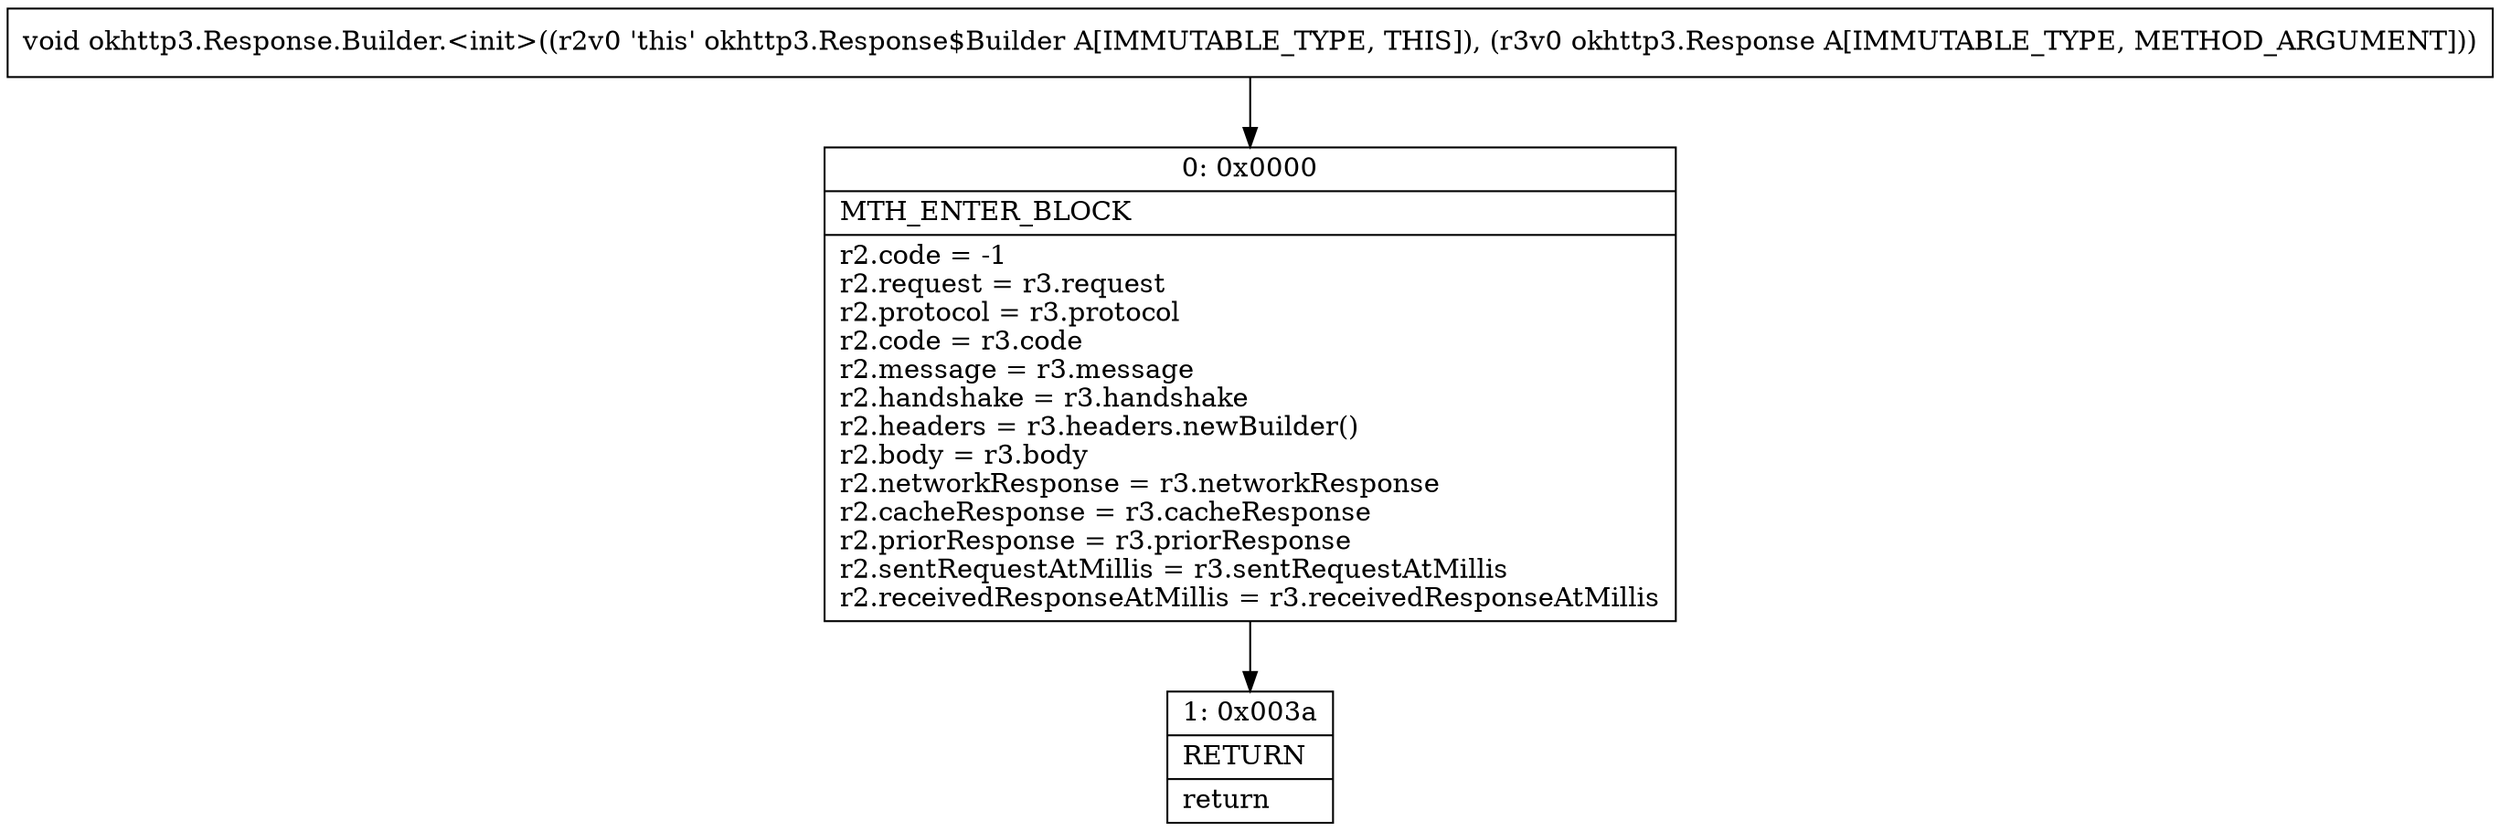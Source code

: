 digraph "CFG forokhttp3.Response.Builder.\<init\>(Lokhttp3\/Response;)V" {
Node_0 [shape=record,label="{0\:\ 0x0000|MTH_ENTER_BLOCK\l|r2.code = \-1\lr2.request = r3.request\lr2.protocol = r3.protocol\lr2.code = r3.code\lr2.message = r3.message\lr2.handshake = r3.handshake\lr2.headers = r3.headers.newBuilder()\lr2.body = r3.body\lr2.networkResponse = r3.networkResponse\lr2.cacheResponse = r3.cacheResponse\lr2.priorResponse = r3.priorResponse\lr2.sentRequestAtMillis = r3.sentRequestAtMillis\lr2.receivedResponseAtMillis = r3.receivedResponseAtMillis\l}"];
Node_1 [shape=record,label="{1\:\ 0x003a|RETURN\l|return\l}"];
MethodNode[shape=record,label="{void okhttp3.Response.Builder.\<init\>((r2v0 'this' okhttp3.Response$Builder A[IMMUTABLE_TYPE, THIS]), (r3v0 okhttp3.Response A[IMMUTABLE_TYPE, METHOD_ARGUMENT])) }"];
MethodNode -> Node_0;
Node_0 -> Node_1;
}

